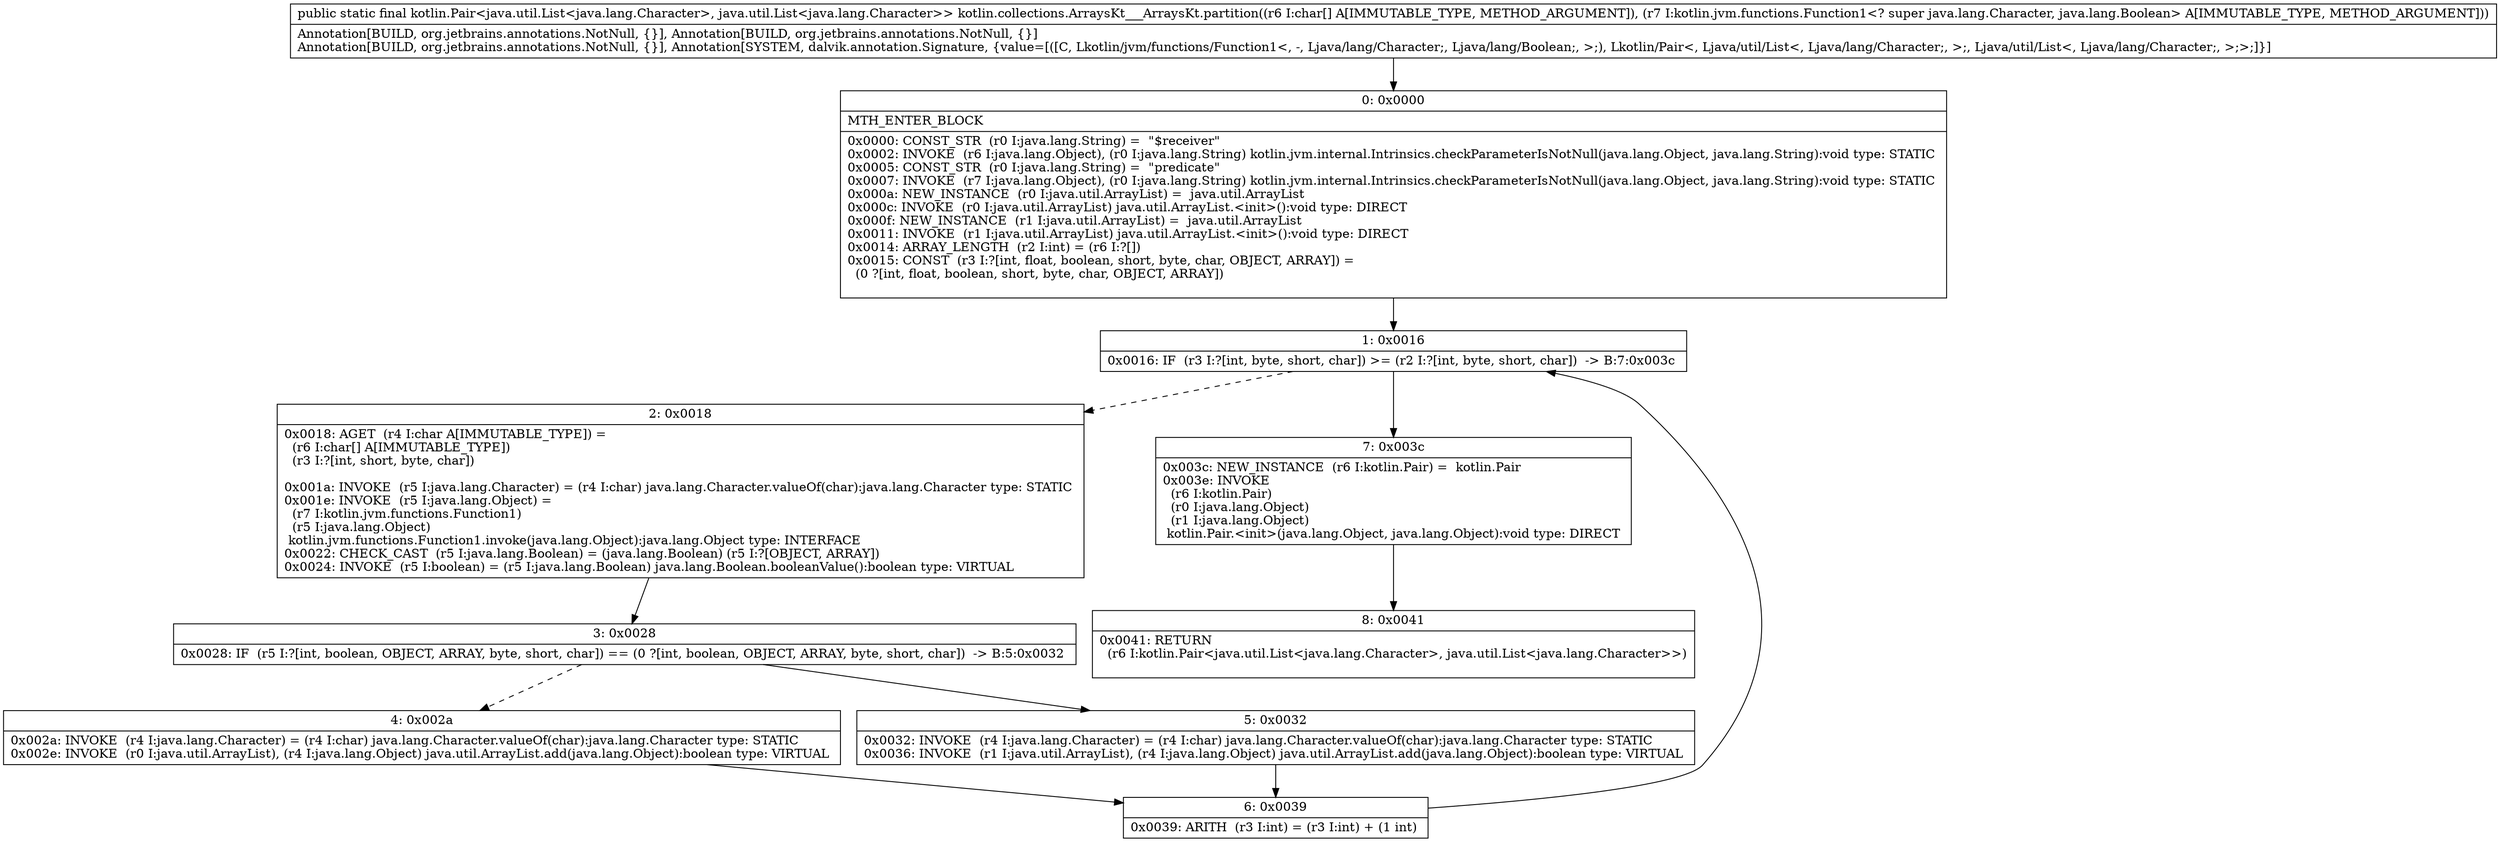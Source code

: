 digraph "CFG forkotlin.collections.ArraysKt___ArraysKt.partition([CLkotlin\/jvm\/functions\/Function1;)Lkotlin\/Pair;" {
Node_0 [shape=record,label="{0\:\ 0x0000|MTH_ENTER_BLOCK\l|0x0000: CONST_STR  (r0 I:java.lang.String) =  \"$receiver\" \l0x0002: INVOKE  (r6 I:java.lang.Object), (r0 I:java.lang.String) kotlin.jvm.internal.Intrinsics.checkParameterIsNotNull(java.lang.Object, java.lang.String):void type: STATIC \l0x0005: CONST_STR  (r0 I:java.lang.String) =  \"predicate\" \l0x0007: INVOKE  (r7 I:java.lang.Object), (r0 I:java.lang.String) kotlin.jvm.internal.Intrinsics.checkParameterIsNotNull(java.lang.Object, java.lang.String):void type: STATIC \l0x000a: NEW_INSTANCE  (r0 I:java.util.ArrayList) =  java.util.ArrayList \l0x000c: INVOKE  (r0 I:java.util.ArrayList) java.util.ArrayList.\<init\>():void type: DIRECT \l0x000f: NEW_INSTANCE  (r1 I:java.util.ArrayList) =  java.util.ArrayList \l0x0011: INVOKE  (r1 I:java.util.ArrayList) java.util.ArrayList.\<init\>():void type: DIRECT \l0x0014: ARRAY_LENGTH  (r2 I:int) = (r6 I:?[]) \l0x0015: CONST  (r3 I:?[int, float, boolean, short, byte, char, OBJECT, ARRAY]) = \l  (0 ?[int, float, boolean, short, byte, char, OBJECT, ARRAY])\l \l}"];
Node_1 [shape=record,label="{1\:\ 0x0016|0x0016: IF  (r3 I:?[int, byte, short, char]) \>= (r2 I:?[int, byte, short, char])  \-\> B:7:0x003c \l}"];
Node_2 [shape=record,label="{2\:\ 0x0018|0x0018: AGET  (r4 I:char A[IMMUTABLE_TYPE]) = \l  (r6 I:char[] A[IMMUTABLE_TYPE])\l  (r3 I:?[int, short, byte, char])\l \l0x001a: INVOKE  (r5 I:java.lang.Character) = (r4 I:char) java.lang.Character.valueOf(char):java.lang.Character type: STATIC \l0x001e: INVOKE  (r5 I:java.lang.Object) = \l  (r7 I:kotlin.jvm.functions.Function1)\l  (r5 I:java.lang.Object)\l kotlin.jvm.functions.Function1.invoke(java.lang.Object):java.lang.Object type: INTERFACE \l0x0022: CHECK_CAST  (r5 I:java.lang.Boolean) = (java.lang.Boolean) (r5 I:?[OBJECT, ARRAY]) \l0x0024: INVOKE  (r5 I:boolean) = (r5 I:java.lang.Boolean) java.lang.Boolean.booleanValue():boolean type: VIRTUAL \l}"];
Node_3 [shape=record,label="{3\:\ 0x0028|0x0028: IF  (r5 I:?[int, boolean, OBJECT, ARRAY, byte, short, char]) == (0 ?[int, boolean, OBJECT, ARRAY, byte, short, char])  \-\> B:5:0x0032 \l}"];
Node_4 [shape=record,label="{4\:\ 0x002a|0x002a: INVOKE  (r4 I:java.lang.Character) = (r4 I:char) java.lang.Character.valueOf(char):java.lang.Character type: STATIC \l0x002e: INVOKE  (r0 I:java.util.ArrayList), (r4 I:java.lang.Object) java.util.ArrayList.add(java.lang.Object):boolean type: VIRTUAL \l}"];
Node_5 [shape=record,label="{5\:\ 0x0032|0x0032: INVOKE  (r4 I:java.lang.Character) = (r4 I:char) java.lang.Character.valueOf(char):java.lang.Character type: STATIC \l0x0036: INVOKE  (r1 I:java.util.ArrayList), (r4 I:java.lang.Object) java.util.ArrayList.add(java.lang.Object):boolean type: VIRTUAL \l}"];
Node_6 [shape=record,label="{6\:\ 0x0039|0x0039: ARITH  (r3 I:int) = (r3 I:int) + (1 int) \l}"];
Node_7 [shape=record,label="{7\:\ 0x003c|0x003c: NEW_INSTANCE  (r6 I:kotlin.Pair) =  kotlin.Pair \l0x003e: INVOKE  \l  (r6 I:kotlin.Pair)\l  (r0 I:java.lang.Object)\l  (r1 I:java.lang.Object)\l kotlin.Pair.\<init\>(java.lang.Object, java.lang.Object):void type: DIRECT \l}"];
Node_8 [shape=record,label="{8\:\ 0x0041|0x0041: RETURN  \l  (r6 I:kotlin.Pair\<java.util.List\<java.lang.Character\>, java.util.List\<java.lang.Character\>\>)\l \l}"];
MethodNode[shape=record,label="{public static final kotlin.Pair\<java.util.List\<java.lang.Character\>, java.util.List\<java.lang.Character\>\> kotlin.collections.ArraysKt___ArraysKt.partition((r6 I:char[] A[IMMUTABLE_TYPE, METHOD_ARGUMENT]), (r7 I:kotlin.jvm.functions.Function1\<? super java.lang.Character, java.lang.Boolean\> A[IMMUTABLE_TYPE, METHOD_ARGUMENT]))  | Annotation[BUILD, org.jetbrains.annotations.NotNull, \{\}], Annotation[BUILD, org.jetbrains.annotations.NotNull, \{\}]\lAnnotation[BUILD, org.jetbrains.annotations.NotNull, \{\}], Annotation[SYSTEM, dalvik.annotation.Signature, \{value=[([C, Lkotlin\/jvm\/functions\/Function1\<, \-, Ljava\/lang\/Character;, Ljava\/lang\/Boolean;, \>;), Lkotlin\/Pair\<, Ljava\/util\/List\<, Ljava\/lang\/Character;, \>;, Ljava\/util\/List\<, Ljava\/lang\/Character;, \>;\>;]\}]\l}"];
MethodNode -> Node_0;
Node_0 -> Node_1;
Node_1 -> Node_2[style=dashed];
Node_1 -> Node_7;
Node_2 -> Node_3;
Node_3 -> Node_4[style=dashed];
Node_3 -> Node_5;
Node_4 -> Node_6;
Node_5 -> Node_6;
Node_6 -> Node_1;
Node_7 -> Node_8;
}

